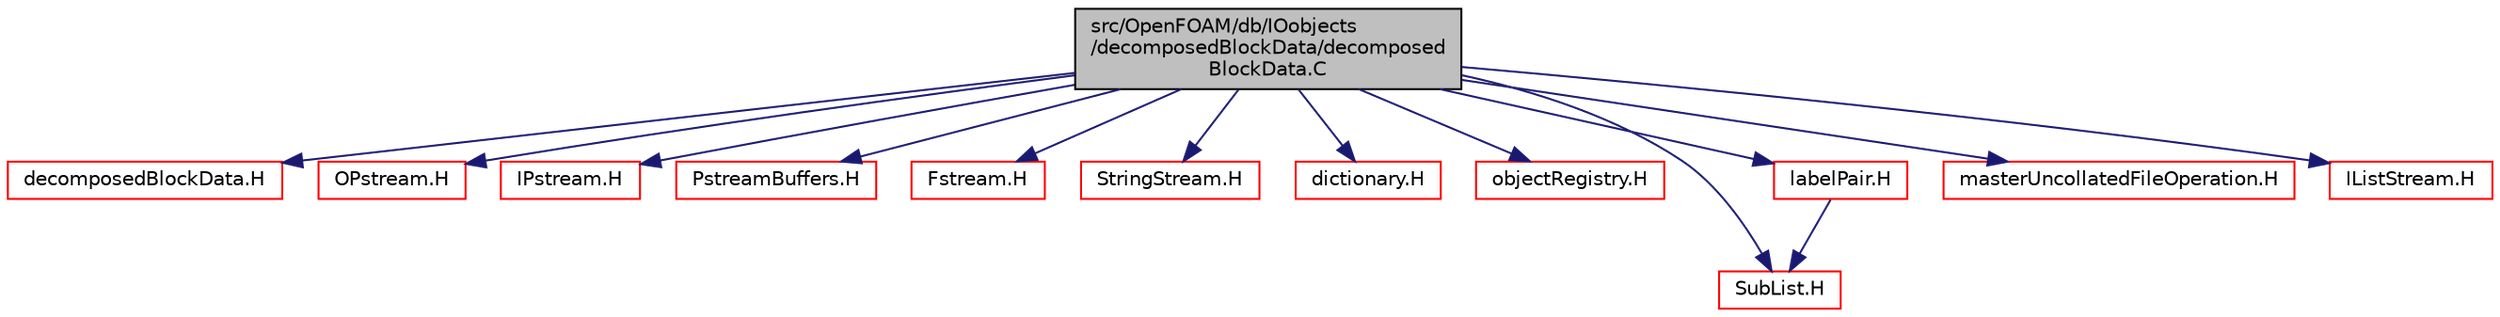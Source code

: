 digraph "src/OpenFOAM/db/IOobjects/decomposedBlockData/decomposedBlockData.C"
{
  bgcolor="transparent";
  edge [fontname="Helvetica",fontsize="10",labelfontname="Helvetica",labelfontsize="10"];
  node [fontname="Helvetica",fontsize="10",shape=record];
  Node1 [label="src/OpenFOAM/db/IOobjects\l/decomposedBlockData/decomposed\lBlockData.C",height=0.2,width=0.4,color="black", fillcolor="grey75", style="filled" fontcolor="black"];
  Node1 -> Node2 [color="midnightblue",fontsize="10",style="solid",fontname="Helvetica"];
  Node2 [label="decomposedBlockData.H",height=0.2,width=0.4,color="red",URL="$decomposedBlockData_8H.html"];
  Node1 -> Node3 [color="midnightblue",fontsize="10",style="solid",fontname="Helvetica"];
  Node3 [label="OPstream.H",height=0.2,width=0.4,color="red",URL="$OPstream_8H.html"];
  Node1 -> Node4 [color="midnightblue",fontsize="10",style="solid",fontname="Helvetica"];
  Node4 [label="IPstream.H",height=0.2,width=0.4,color="red",URL="$IPstream_8H.html"];
  Node1 -> Node5 [color="midnightblue",fontsize="10",style="solid",fontname="Helvetica"];
  Node5 [label="PstreamBuffers.H",height=0.2,width=0.4,color="red",URL="$PstreamBuffers_8H.html"];
  Node1 -> Node6 [color="midnightblue",fontsize="10",style="solid",fontname="Helvetica"];
  Node6 [label="Fstream.H",height=0.2,width=0.4,color="red",URL="$Fstream_8H.html",tooltip="Input/output from file streams. "];
  Node1 -> Node7 [color="midnightblue",fontsize="10",style="solid",fontname="Helvetica"];
  Node7 [label="StringStream.H",height=0.2,width=0.4,color="red",URL="$StringStream_8H.html",tooltip="Input/output from string buffers. "];
  Node1 -> Node8 [color="midnightblue",fontsize="10",style="solid",fontname="Helvetica"];
  Node8 [label="dictionary.H",height=0.2,width=0.4,color="red",URL="$dictionary_8H.html"];
  Node1 -> Node9 [color="midnightblue",fontsize="10",style="solid",fontname="Helvetica"];
  Node9 [label="objectRegistry.H",height=0.2,width=0.4,color="red",URL="$objectRegistry_8H.html"];
  Node1 -> Node10 [color="midnightblue",fontsize="10",style="solid",fontname="Helvetica"];
  Node10 [label="SubList.H",height=0.2,width=0.4,color="red",URL="$SubList_8H.html"];
  Node1 -> Node11 [color="midnightblue",fontsize="10",style="solid",fontname="Helvetica"];
  Node11 [label="labelPair.H",height=0.2,width=0.4,color="red",URL="$labelPair_8H.html"];
  Node11 -> Node10 [color="midnightblue",fontsize="10",style="solid",fontname="Helvetica"];
  Node1 -> Node12 [color="midnightblue",fontsize="10",style="solid",fontname="Helvetica"];
  Node12 [label="masterUncollatedFileOperation.H",height=0.2,width=0.4,color="red",URL="$masterUncollatedFileOperation_8H.html"];
  Node1 -> Node13 [color="midnightblue",fontsize="10",style="solid",fontname="Helvetica"];
  Node13 [label="IListStream.H",height=0.2,width=0.4,color="red",URL="$IListStream_8H.html"];
}
